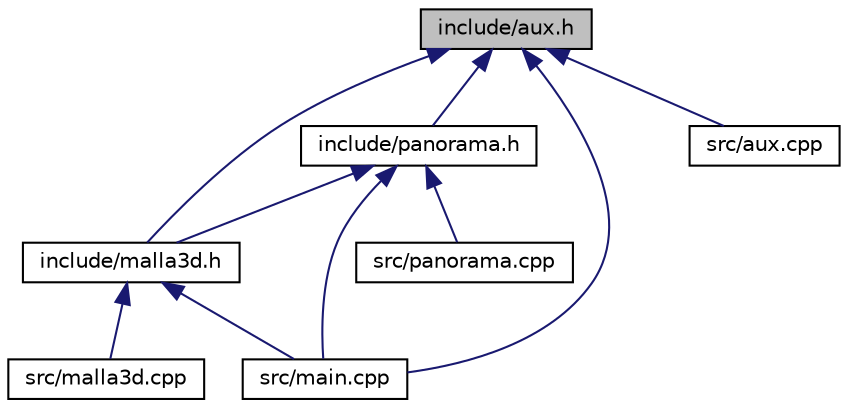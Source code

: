 digraph "include/aux.h"
{
 // LATEX_PDF_SIZE
  edge [fontname="Helvetica",fontsize="10",labelfontname="Helvetica",labelfontsize="10"];
  node [fontname="Helvetica",fontsize="10",shape=record];
  Node1 [label="include/aux.h",height=0.2,width=0.4,color="black", fillcolor="grey75", style="filled", fontcolor="black",tooltip="Auxiliar enums definitions and functions related."];
  Node1 -> Node2 [dir="back",color="midnightblue",fontsize="10",style="solid",fontname="Helvetica"];
  Node2 [label="include/panorama.h",height=0.2,width=0.4,color="black", fillcolor="white", style="filled",URL="$panorama_8h.html",tooltip="PANORAMA utilities external to Malla3D."];
  Node2 -> Node3 [dir="back",color="midnightblue",fontsize="10",style="solid",fontname="Helvetica"];
  Node3 [label="include/malla3d.h",height=0.2,width=0.4,color="black", fillcolor="white", style="filled",URL="$malla3d_8h.html",tooltip="Implementation of class Malla3D."];
  Node3 -> Node4 [dir="back",color="midnightblue",fontsize="10",style="solid",fontname="Helvetica"];
  Node4 [label="src/main.cpp",height=0.2,width=0.4,color="black", fillcolor="white", style="filled",URL="$main_8cpp.html",tooltip="Example of use of Malla3D."];
  Node3 -> Node5 [dir="back",color="midnightblue",fontsize="10",style="solid",fontname="Helvetica"];
  Node5 [label="src/malla3d.cpp",height=0.2,width=0.4,color="black", fillcolor="white", style="filled",URL="$malla3d_8cpp.html",tooltip="Implementation of class Malla3D."];
  Node2 -> Node4 [dir="back",color="midnightblue",fontsize="10",style="solid",fontname="Helvetica"];
  Node2 -> Node6 [dir="back",color="midnightblue",fontsize="10",style="solid",fontname="Helvetica"];
  Node6 [label="src/panorama.cpp",height=0.2,width=0.4,color="black", fillcolor="white", style="filled",URL="$panorama_8cpp.html",tooltip="PANORAMA utilities external to Malla3D."];
  Node1 -> Node3 [dir="back",color="midnightblue",fontsize="10",style="solid",fontname="Helvetica"];
  Node1 -> Node7 [dir="back",color="midnightblue",fontsize="10",style="solid",fontname="Helvetica"];
  Node7 [label="src/aux.cpp",height=0.2,width=0.4,color="black", fillcolor="white", style="filled",URL="$aux_8cpp.html",tooltip="Auxiliar enums definitions and functions related."];
  Node1 -> Node4 [dir="back",color="midnightblue",fontsize="10",style="solid",fontname="Helvetica"];
}
